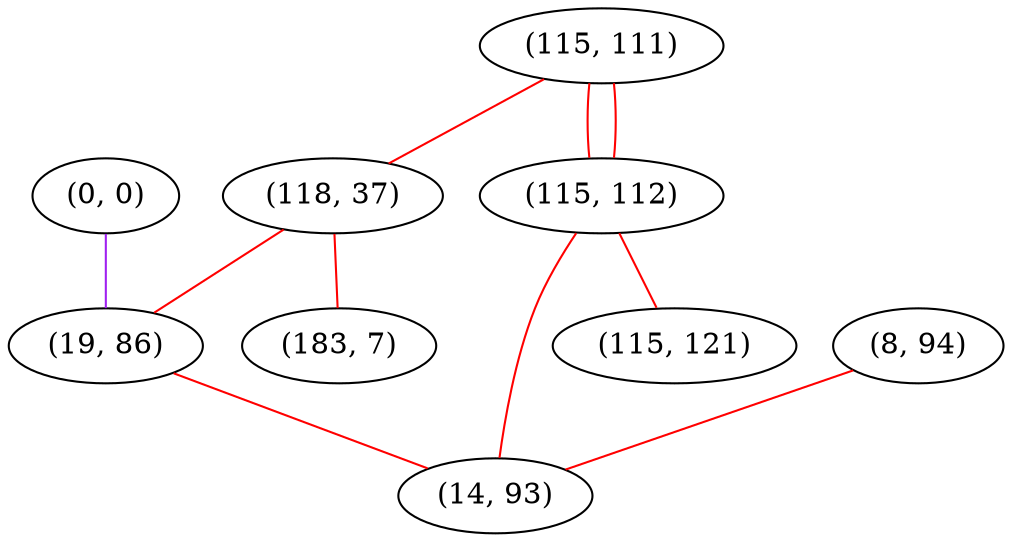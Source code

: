 graph "" {
"(0, 0)";
"(115, 111)";
"(115, 112)";
"(118, 37)";
"(8, 94)";
"(115, 121)";
"(19, 86)";
"(183, 7)";
"(14, 93)";
"(0, 0)" -- "(19, 86)"  [color=purple, key=0, weight=4];
"(115, 111)" -- "(115, 112)"  [color=red, key=0, weight=1];
"(115, 111)" -- "(115, 112)"  [color=red, key=1, weight=1];
"(115, 111)" -- "(118, 37)"  [color=red, key=0, weight=1];
"(115, 112)" -- "(115, 121)"  [color=red, key=0, weight=1];
"(115, 112)" -- "(14, 93)"  [color=red, key=0, weight=1];
"(118, 37)" -- "(183, 7)"  [color=red, key=0, weight=1];
"(118, 37)" -- "(19, 86)"  [color=red, key=0, weight=1];
"(8, 94)" -- "(14, 93)"  [color=red, key=0, weight=1];
"(19, 86)" -- "(14, 93)"  [color=red, key=0, weight=1];
}
